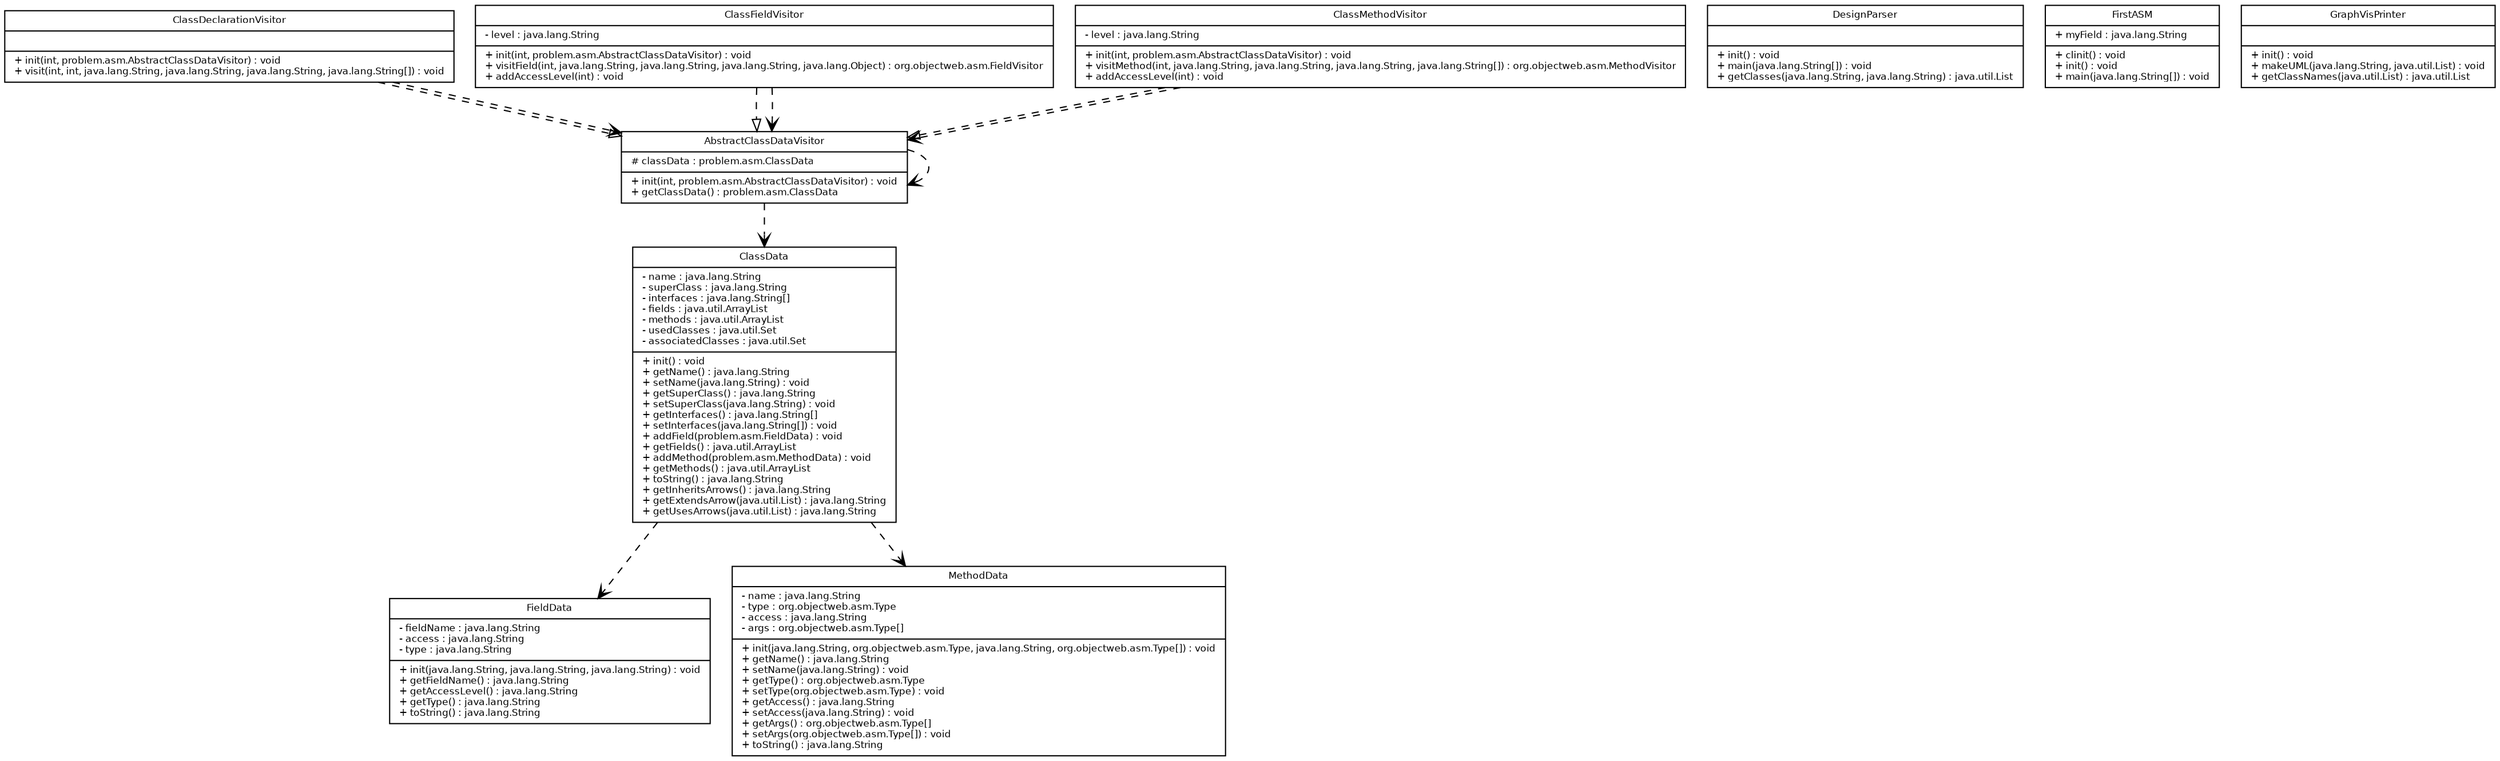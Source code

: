 digraph G {
fontname = " Bitstream Vera San"
fontsize =8
node [
fontname = "Bitstream Vera Sans"
fontsize =8
shape = "record"]
edge [
fontname = "Bitstream Vera Sans"
fontsize =8
]
AbstractClassDataVisitor [
label = "{AbstractClassDataVisitor|# classData : problem.asm.ClassData\l|+ init(int, problem.asm.AbstractClassDataVisitor) : void\l+ getClassData() : problem.asm.ClassData\l}"
]
edge [ 
arrowhead = "vee"
style = "dashed"
]
AbstractClassDataVisitor -> AbstractClassDataVisitor
AbstractClassDataVisitor -> ClassData
ClassData [
label = "{ClassData|- name : java.lang.String\l- superClass : java.lang.String\l- interfaces : java.lang.String[]\l- fields : java.util.ArrayList\l- methods : java.util.ArrayList\l- usedClasses : java.util.Set\l- associatedClasses : java.util.Set\l|+ init() : void\l+ getName() : java.lang.String\l+ setName(java.lang.String) : void\l+ getSuperClass() : java.lang.String\l+ setSuperClass(java.lang.String) : void\l+ getInterfaces() : java.lang.String[]\l+ setInterfaces(java.lang.String[]) : void\l+ addField(problem.asm.FieldData) : void\l+ getFields() : java.util.ArrayList\l+ addMethod(problem.asm.MethodData) : void\l+ getMethods() : java.util.ArrayList\l+ toString() : java.lang.String\l+ getInheritsArrows() : java.lang.String\l+ getExtendsArrow(java.util.List) : java.lang.String\l+ getUsesArrows(java.util.List) : java.lang.String\l}"
]
edge [ 
arrowhead = "vee"
style = "dashed"
]
ClassData -> FieldData
ClassData -> MethodData
ClassDeclarationVisitor [
label = "{ClassDeclarationVisitor||+ init(int, problem.asm.AbstractClassDataVisitor) : void\l+ visit(int, int, java.lang.String, java.lang.String, java.lang.String, java.lang.String[]) : void\l}"
]
edge [ 
arrowhead = "empty"
]
ClassDeclarationVisitor -> AbstractClassDataVisitor
edge [ 
arrowhead = "vee"
style = "dashed"
]
ClassDeclarationVisitor -> AbstractClassDataVisitor
ClassFieldVisitor [
label = "{ClassFieldVisitor|- level : java.lang.String\l|+ init(int, problem.asm.AbstractClassDataVisitor) : void\l+ visitField(int, java.lang.String, java.lang.String, java.lang.String, java.lang.Object) : org.objectweb.asm.FieldVisitor\l+ addAccessLevel(int) : void\l}"
]
edge [ 
arrowhead = "empty"
]
ClassFieldVisitor -> AbstractClassDataVisitor
edge [ 
arrowhead = "vee"
style = "dashed"
]
ClassFieldVisitor -> AbstractClassDataVisitor
ClassMethodVisitor [
label = "{ClassMethodVisitor|- level : java.lang.String\l|+ init(int, problem.asm.AbstractClassDataVisitor) : void\l+ visitMethod(int, java.lang.String, java.lang.String, java.lang.String, java.lang.String[]) : org.objectweb.asm.MethodVisitor\l+ addAccessLevel(int) : void\l}"
]
edge [ 
arrowhead = "empty"
]
ClassMethodVisitor -> AbstractClassDataVisitor
edge [ 
arrowhead = "vee"
style = "dashed"
]
ClassMethodVisitor -> AbstractClassDataVisitor
DesignParser [
label = "{DesignParser||+ init() : void\l+ main(java.lang.String[]) : void\l+ getClasses(java.lang.String, java.lang.String) : java.util.List\l}"
]
edge [ 
arrowhead = "vee"
style = "dashed"
]
FieldData [
label = "{FieldData|- fieldName : java.lang.String\l- access : java.lang.String\l- type : java.lang.String\l|+ init(java.lang.String, java.lang.String, java.lang.String) : void\l+ getFieldName() : java.lang.String\l+ getAccessLevel() : java.lang.String\l+ getType() : java.lang.String\l+ toString() : java.lang.String\l}"
]
edge [ 
arrowhead = "vee"
style = "dashed"
]
FirstASM [
label = "{FirstASM|+ myField : java.lang.String\l|+ clinit() : void\l+ init() : void\l+ main(java.lang.String[]) : void\l}"
]
edge [ 
arrowhead = "vee"
style = "dashed"
]
GraphVisPrinter [
label = "{GraphVisPrinter||+ init() : void\l+ makeUML(java.lang.String, java.util.List) : void\l+ getClassNames(java.util.List) : java.util.List\l}"
]
edge [ 
arrowhead = "vee"
style = "dashed"
]
MethodData [
label = "{MethodData|- name : java.lang.String\l- type : org.objectweb.asm.Type\l- access : java.lang.String\l- args : org.objectweb.asm.Type[]\l|+ init(java.lang.String, org.objectweb.asm.Type, java.lang.String, org.objectweb.asm.Type[]) : void\l+ getName() : java.lang.String\l+ setName(java.lang.String) : void\l+ getType() : org.objectweb.asm.Type\l+ setType(org.objectweb.asm.Type) : void\l+ getAccess() : java.lang.String\l+ setAccess(java.lang.String) : void\l+ getArgs() : org.objectweb.asm.Type[]\l+ setArgs(org.objectweb.asm.Type[]) : void\l+ toString() : java.lang.String\l}"
]
edge [ 
arrowhead = "vee"
style = "dashed"
]
}
